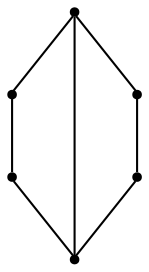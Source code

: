 graph {
  node [shape=point,comment="{\"directed\":false,\"doi\":\"10.1007/978-3-031-22203-0_12\",\"figure\":\"7 (2)\"}"]

  v0 [pos="737.7373383513659,272.53283065732296"]
  v1 [pos="737.7373383513659,401.8290850178637"]
  v2 [pos="673.0863740908349,401.82908501786363"]
  v3 [pos="673.0863740908349,272.532830657323"]
  v4 [pos="608.4354416245128,272.53283065732296"]
  v5 [pos="608.4354416245128,401.8290850178637"]

  v0 -- v1 [id="-1",pos="737.7373383513659,272.53283065732296 737.7373383513659,401.8290850178637 737.7373383513659,401.8290850178637 737.7373383513659,401.8290850178637"]
  v1 -- v2 [id="-2",pos="737.7373383513659,401.8290850178637 673.0863740908349,401.82908501786363 673.0863740908349,401.82908501786363 673.0863740908349,401.82908501786363"]
  v3 -- v2 [id="-4",pos="673.0863740908349,272.532830657323 673.0863740908349,401.82908501786363 673.0863740908349,401.82908501786363 673.0863740908349,401.82908501786363"]
  v3 -- v4 [id="-5",pos="673.0863740908349,272.532830657323 608.4354416245128,272.53283065732296 608.4354416245128,272.53283065732296 608.4354416245128,272.53283065732296"]
  v5 -- v2 [id="-6",pos="608.4354416245128,401.8290850178637 673.0863740908349,401.82908501786363 673.0863740908349,401.82908501786363 673.0863740908349,401.82908501786363"]
  v4 -- v5 [id="-7",pos="608.4354416245128,272.53283065732296 608.4354416245128,401.8290850178637 608.4354416245128,401.8290850178637 608.4354416245128,401.8290850178637"]
  v3 -- v0 [id="-8",pos="673.0863740908349,272.532830657323 737.7373383513659,272.53283065732296 737.7373383513659,272.53283065732296 737.7373383513659,272.53283065732296"]
}
